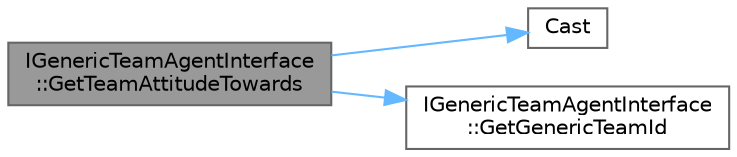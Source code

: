 digraph "IGenericTeamAgentInterface::GetTeamAttitudeTowards"
{
 // INTERACTIVE_SVG=YES
 // LATEX_PDF_SIZE
  bgcolor="transparent";
  edge [fontname=Helvetica,fontsize=10,labelfontname=Helvetica,labelfontsize=10];
  node [fontname=Helvetica,fontsize=10,shape=box,height=0.2,width=0.4];
  rankdir="LR";
  Node1 [id="Node000001",label="IGenericTeamAgentInterface\l::GetTeamAttitudeTowards",height=0.2,width=0.4,color="gray40", fillcolor="grey60", style="filled", fontcolor="black",tooltip="Retrieved owner attitude toward given Other object."];
  Node1 -> Node2 [id="edge1_Node000001_Node000002",color="steelblue1",style="solid",tooltip=" "];
  Node2 [id="Node000002",label="Cast",height=0.2,width=0.4,color="grey40", fillcolor="white", style="filled",URL="$d4/d55/Casts_8h.html#af337187a7ebe36fac35ea41db8a65ba9",tooltip=" "];
  Node1 -> Node3 [id="edge2_Node000001_Node000003",color="steelblue1",style="solid",tooltip=" "];
  Node3 [id="Node000003",label="IGenericTeamAgentInterface\l::GetGenericTeamId",height=0.2,width=0.4,color="grey40", fillcolor="white", style="filled",URL="$d9/dac/classIGenericTeamAgentInterface.html#a3c2e31f792f02659d98960a53ad37615",tooltip="Retrieve team identifier in form of FGenericTeamId."];
}
